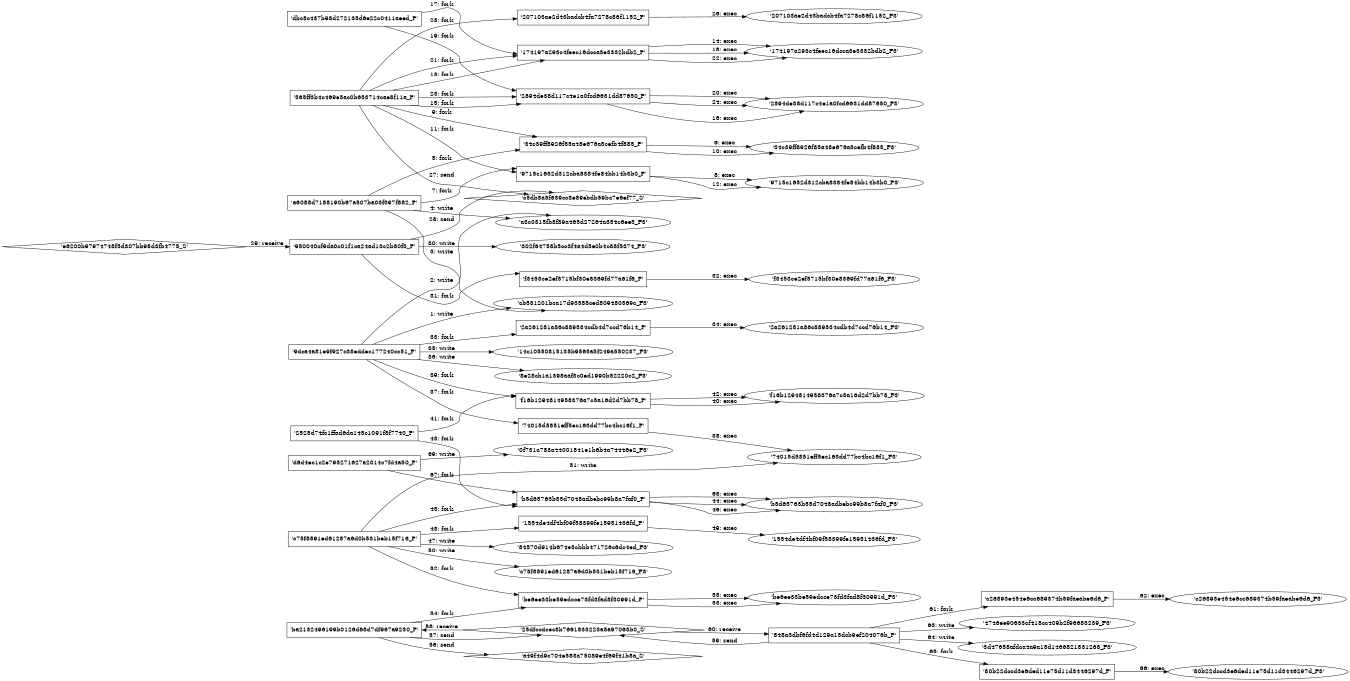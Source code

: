 digraph "D:\Learning\Paper\apt\基于CTI的攻击预警\Dataset\攻击图\ASGfromALLCTI\Cryptominers, ransomware among top malware in IR engagements in Q4.dot" {
rankdir="LR"
size="9"
fixedsize="false"
splines="true"
nodesep=0.3
ranksep=0
fontsize=10
overlap="scalexy"
engine= "neato"
	"'cb531201bca17d93588ced809480569c_F3'" [node_type=file shape=ellipse]
	"'9dca4a81e9f927c38eddec177240cc51_P'" [node_type=Process shape=box]
	"'9dca4a81e9f927c38eddec177240cc51_P'" -> "'cb531201bca17d93588ced809480569c_F3'" [label="1: write"]
	"'a3c0315fb8f89a465d27264a354c6ee5_F3'" [node_type=file shape=ellipse]
	"'9dca4a81e9f927c38eddec177240cc51_P'" [node_type=Process shape=box]
	"'9dca4a81e9f927c38eddec177240cc51_P'" -> "'a3c0315fb8f89a465d27264a354c6ee5_F3'" [label="2: write"]
	"'cb531201bca17d93588ced809480569c_F3'" [node_type=file shape=ellipse]
	"'a6088d7188190b67a507ba03f397f882_P'" [node_type=Process shape=box]
	"'a6088d7188190b67a507ba03f397f882_P'" -> "'cb531201bca17d93588ced809480569c_F3'" [label="3: write"]
	"'a3c0315fb8f89a465d27264a354c6ee5_F3'" [node_type=file shape=ellipse]
	"'a6088d7188190b67a507ba03f397f882_P'" [node_type=Process shape=box]
	"'a6088d7188190b67a507ba03f397f882_P'" -> "'a3c0315fb8f89a465d27264a354c6ee5_F3'" [label="4: write"]
	"'a6088d7188190b67a507ba03f397f882_P'" [node_type=Process shape=box]
	"'34c39ff8926f85a48e676a5cefb4f885_P'" [node_type=Process shape=box]
	"'a6088d7188190b67a507ba03f397f882_P'" -> "'34c39ff8926f85a48e676a5cefb4f885_P'" [label="5: fork"]
	"'34c39ff8926f85a48e676a5cefb4f885_P'" [node_type=Process shape=box]
	"'34c39ff8926f85a48e676a5cefb4f885_F3'" [node_type=File shape=ellipse]
	"'34c39ff8926f85a48e676a5cefb4f885_P'" -> "'34c39ff8926f85a48e676a5cefb4f885_F3'" [label="6: exec"]
	"'a6088d7188190b67a507ba03f397f882_P'" [node_type=Process shape=box]
	"'9715c1652d312cba8384fe84bb14b3b0_P'" [node_type=Process shape=box]
	"'a6088d7188190b67a507ba03f397f882_P'" -> "'9715c1652d312cba8384fe84bb14b3b0_P'" [label="7: fork"]
	"'9715c1652d312cba8384fe84bb14b3b0_P'" [node_type=Process shape=box]
	"'9715c1652d312cba8384fe84bb14b3b0_F3'" [node_type=File shape=ellipse]
	"'9715c1652d312cba8384fe84bb14b3b0_P'" -> "'9715c1652d312cba8384fe84bb14b3b0_F3'" [label="8: exec"]
	"'565ff3b4c469e5ac0b653714cae8f11a_P'" [node_type=Process shape=box]
	"'34c39ff8926f85a48e676a5cefb4f885_P'" [node_type=Process shape=box]
	"'565ff3b4c469e5ac0b653714cae8f11a_P'" -> "'34c39ff8926f85a48e676a5cefb4f885_P'" [label="9: fork"]
	"'34c39ff8926f85a48e676a5cefb4f885_P'" [node_type=Process shape=box]
	"'34c39ff8926f85a48e676a5cefb4f885_F3'" [node_type=File shape=ellipse]
	"'34c39ff8926f85a48e676a5cefb4f885_P'" -> "'34c39ff8926f85a48e676a5cefb4f885_F3'" [label="10: exec"]
	"'565ff3b4c469e5ac0b653714cae8f11a_P'" [node_type=Process shape=box]
	"'9715c1652d312cba8384fe84bb14b3b0_P'" [node_type=Process shape=box]
	"'565ff3b4c469e5ac0b653714cae8f11a_P'" -> "'9715c1652d312cba8384fe84bb14b3b0_P'" [label="11: fork"]
	"'9715c1652d312cba8384fe84bb14b3b0_P'" [node_type=Process shape=box]
	"'9715c1652d312cba8384fe84bb14b3b0_F3'" [node_type=File shape=ellipse]
	"'9715c1652d312cba8384fe84bb14b3b0_P'" -> "'9715c1652d312cba8384fe84bb14b3b0_F3'" [label="12: exec"]
	"'565ff3b4c469e5ac0b653714cae8f11a_P'" [node_type=Process shape=box]
	"'174197a293c4feec16dcca3e3332bdb2_P'" [node_type=Process shape=box]
	"'565ff3b4c469e5ac0b653714cae8f11a_P'" -> "'174197a293c4feec16dcca3e3332bdb2_P'" [label="13: fork"]
	"'174197a293c4feec16dcca3e3332bdb2_P'" [node_type=Process shape=box]
	"'174197a293c4feec16dcca3e3332bdb2_F3'" [node_type=File shape=ellipse]
	"'174197a293c4feec16dcca3e3332bdb2_P'" -> "'174197a293c4feec16dcca3e3332bdb2_F3'" [label="14: exec"]
	"'565ff3b4c469e5ac0b653714cae8f11a_P'" [node_type=Process shape=box]
	"'2894de38d117c4e1a0fcd6631dd87650_P'" [node_type=Process shape=box]
	"'565ff3b4c469e5ac0b653714cae8f11a_P'" -> "'2894de38d117c4e1a0fcd6631dd87650_P'" [label="15: fork"]
	"'2894de38d117c4e1a0fcd6631dd87650_P'" [node_type=Process shape=box]
	"'2894de38d117c4e1a0fcd6631dd87650_F3'" [node_type=File shape=ellipse]
	"'2894de38d117c4e1a0fcd6631dd87650_P'" -> "'2894de38d117c4e1a0fcd6631dd87650_F3'" [label="16: exec"]
	"'dbc8c437b98d272135d6e22c0411aeed_P'" [node_type=Process shape=box]
	"'174197a293c4feec16dcca3e3332bdb2_P'" [node_type=Process shape=box]
	"'dbc8c437b98d272135d6e22c0411aeed_P'" -> "'174197a293c4feec16dcca3e3332bdb2_P'" [label="17: fork"]
	"'174197a293c4feec16dcca3e3332bdb2_P'" [node_type=Process shape=box]
	"'174197a293c4feec16dcca3e3332bdb2_F3'" [node_type=File shape=ellipse]
	"'174197a293c4feec16dcca3e3332bdb2_P'" -> "'174197a293c4feec16dcca3e3332bdb2_F3'" [label="18: exec"]
	"'dbc8c437b98d272135d6e22c0411aeed_P'" [node_type=Process shape=box]
	"'2894de38d117c4e1a0fcd6631dd87650_P'" [node_type=Process shape=box]
	"'dbc8c437b98d272135d6e22c0411aeed_P'" -> "'2894de38d117c4e1a0fcd6631dd87650_P'" [label="19: fork"]
	"'2894de38d117c4e1a0fcd6631dd87650_P'" [node_type=Process shape=box]
	"'2894de38d117c4e1a0fcd6631dd87650_F3'" [node_type=File shape=ellipse]
	"'2894de38d117c4e1a0fcd6631dd87650_P'" -> "'2894de38d117c4e1a0fcd6631dd87650_F3'" [label="20: exec"]
	"'565ff3b4c469e5ac0b653714cae8f11a_P'" [node_type=Process shape=box]
	"'174197a293c4feec16dcca3e3332bdb2_P'" [node_type=Process shape=box]
	"'565ff3b4c469e5ac0b653714cae8f11a_P'" -> "'174197a293c4feec16dcca3e3332bdb2_P'" [label="21: fork"]
	"'174197a293c4feec16dcca3e3332bdb2_P'" [node_type=Process shape=box]
	"'174197a293c4feec16dcca3e3332bdb2_F3'" [node_type=File shape=ellipse]
	"'174197a293c4feec16dcca3e3332bdb2_P'" -> "'174197a293c4feec16dcca3e3332bdb2_F3'" [label="22: exec"]
	"'565ff3b4c469e5ac0b653714cae8f11a_P'" [node_type=Process shape=box]
	"'2894de38d117c4e1a0fcd6631dd87650_P'" [node_type=Process shape=box]
	"'565ff3b4c469e5ac0b653714cae8f11a_P'" -> "'2894de38d117c4e1a0fcd6631dd87650_P'" [label="23: fork"]
	"'2894de38d117c4e1a0fcd6631dd87650_P'" [node_type=Process shape=box]
	"'2894de38d117c4e1a0fcd6631dd87650_F3'" [node_type=File shape=ellipse]
	"'2894de38d117c4e1a0fcd6631dd87650_P'" -> "'2894de38d117c4e1a0fcd6631dd87650_F3'" [label="24: exec"]
	"'565ff3b4c469e5ac0b653714cae8f11a_P'" [node_type=Process shape=box]
	"'207103ae2d43badcb4fa7278c86f1152_P'" [node_type=Process shape=box]
	"'565ff3b4c469e5ac0b653714cae8f11a_P'" -> "'207103ae2d43badcb4fa7278c86f1152_P'" [label="25: fork"]
	"'207103ae2d43badcb4fa7278c86f1152_P'" [node_type=Process shape=box]
	"'207103ae2d43badcb4fa7278c86f1152_F3'" [node_type=File shape=ellipse]
	"'207103ae2d43badcb4fa7278c86f1152_P'" -> "'207103ae2d43badcb4fa7278c86f1152_F3'" [label="26: exec"]
	"'c5db8a5f639cc8e89ebdb59bc7e6ef77_S'" [node_type=Socket shape=diamond]
	"'565ff3b4c469e5ac0b653714cae8f11a_P'" [node_type=Process shape=box]
	"'565ff3b4c469e5ac0b653714cae8f11a_P'" -> "'c5db8a5f639cc8e89ebdb59bc7e6ef77_S'" [label="27: send"]
	"'c5db8a5f639cc8e89ebdb59bc7e6ef77_S'" [node_type=Socket shape=diamond]
	"'950040cf9da0c01f1ca24ad13c2b80f3_P'" [node_type=Process shape=box]
	"'950040cf9da0c01f1ca24ad13c2b80f3_P'" -> "'c5db8a5f639cc8e89ebdb59bc7e6ef77_S'" [label="28: send"]
	"'950040cf9da0c01f1ca24ad13c2b80f3_P'" [node_type=Process shape=box]
	"'e6200b97974748f5d307bb98d3fb4775_S'" [node_type=Socket shape=diamond]
	"'e6200b97974748f5d307bb98d3fb4775_S'" -> "'950040cf9da0c01f1ca24ad13c2b80f3_P'" [label="29: receive"]
	"'302f64758b5cc3f4a4d5e0b4c88f5374_F3'" [node_type=file shape=ellipse]
	"'950040cf9da0c01f1ca24ad13c2b80f3_P'" [node_type=Process shape=box]
	"'950040cf9da0c01f1ca24ad13c2b80f3_P'" -> "'302f64758b5cc3f4a4d5e0b4c88f5374_F3'" [label="30: write"]
	"'950040cf9da0c01f1ca24ad13c2b80f3_P'" [node_type=Process shape=box]
	"'f3453ce2ef5715bf30e8369fd77a61f6_P'" [node_type=Process shape=box]
	"'950040cf9da0c01f1ca24ad13c2b80f3_P'" -> "'f3453ce2ef5715bf30e8369fd77a61f6_P'" [label="31: fork"]
	"'f3453ce2ef5715bf30e8369fd77a61f6_P'" [node_type=Process shape=box]
	"'f3453ce2ef5715bf30e8369fd77a61f6_F3'" [node_type=File shape=ellipse]
	"'f3453ce2ef5715bf30e8369fd77a61f6_P'" -> "'f3453ce2ef5715bf30e8369fd77a61f6_F3'" [label="32: exec"]
	"'9dca4a81e9f927c38eddec177240cc51_P'" [node_type=Process shape=box]
	"'2a261281a86c889534cdb4d7ccd76b14_P'" [node_type=Process shape=box]
	"'9dca4a81e9f927c38eddec177240cc51_P'" -> "'2a261281a86c889534cdb4d7ccd76b14_P'" [label="33: fork"]
	"'2a261281a86c889534cdb4d7ccd76b14_P'" [node_type=Process shape=box]
	"'2a261281a86c889534cdb4d7ccd76b14_F3'" [node_type=File shape=ellipse]
	"'2a261281a86c889534cdb4d7ccd76b14_P'" -> "'2a261281a86c889534cdb4d7ccd76b14_F3'" [label="34: exec"]
	"'14c10550815135b9565a5f249a550237_F3'" [node_type=file shape=ellipse]
	"'9dca4a81e9f927c38eddec177240cc51_P'" [node_type=Process shape=box]
	"'9dca4a81e9f927c38eddec177240cc51_P'" -> "'14c10550815135b9565a5f249a550237_F3'" [label="35: write"]
	"'8e28cb1a1398aaf3c0ed1990b52220c2_F3'" [node_type=file shape=ellipse]
	"'9dca4a81e9f927c38eddec177240cc51_P'" [node_type=Process shape=box]
	"'9dca4a81e9f927c38eddec177240cc51_P'" -> "'8e28cb1a1398aaf3c0ed1990b52220c2_F3'" [label="36: write"]
	"'9dca4a81e9f927c38eddec177240cc51_P'" [node_type=Process shape=box]
	"'74015d5851eff5ec163dd77bc4bc16f1_P'" [node_type=Process shape=box]
	"'9dca4a81e9f927c38eddec177240cc51_P'" -> "'74015d5851eff5ec163dd77bc4bc16f1_P'" [label="37: fork"]
	"'74015d5851eff5ec163dd77bc4bc16f1_P'" [node_type=Process shape=box]
	"'74015d5851eff5ec163dd77bc4bc16f1_F3'" [node_type=File shape=ellipse]
	"'74015d5851eff5ec163dd77bc4bc16f1_P'" -> "'74015d5851eff5ec163dd77bc4bc16f1_F3'" [label="38: exec"]
	"'9dca4a81e9f927c38eddec177240cc51_P'" [node_type=Process shape=box]
	"'f16b1294814958376a7c5a16d2d7bb78_P'" [node_type=Process shape=box]
	"'9dca4a81e9f927c38eddec177240cc51_P'" -> "'f16b1294814958376a7c5a16d2d7bb78_P'" [label="39: fork"]
	"'f16b1294814958376a7c5a16d2d7bb78_P'" [node_type=Process shape=box]
	"'f16b1294814958376a7c5a16d2d7bb78_F3'" [node_type=File shape=ellipse]
	"'f16b1294814958376a7c5a16d2d7bb78_P'" -> "'f16b1294814958376a7c5a16d2d7bb78_F3'" [label="40: exec"]
	"'2525d74fc1ffad6da145c1091f8f7740_P'" [node_type=Process shape=box]
	"'f16b1294814958376a7c5a16d2d7bb78_P'" [node_type=Process shape=box]
	"'2525d74fc1ffad6da145c1091f8f7740_P'" -> "'f16b1294814958376a7c5a16d2d7bb78_P'" [label="41: fork"]
	"'f16b1294814958376a7c5a16d2d7bb78_P'" [node_type=Process shape=box]
	"'f16b1294814958376a7c5a16d2d7bb78_F3'" [node_type=File shape=ellipse]
	"'f16b1294814958376a7c5a16d2d7bb78_P'" -> "'f16b1294814958376a7c5a16d2d7bb78_F3'" [label="42: exec"]
	"'2525d74fc1ffad6da145c1091f8f7740_P'" [node_type=Process shape=box]
	"'b5d65763b55d7048adbebc99b8a7faf0_P'" [node_type=Process shape=box]
	"'2525d74fc1ffad6da145c1091f8f7740_P'" -> "'b5d65763b55d7048adbebc99b8a7faf0_P'" [label="43: fork"]
	"'b5d65763b55d7048adbebc99b8a7faf0_P'" [node_type=Process shape=box]
	"'b5d65763b55d7048adbebc99b8a7faf0_F3'" [node_type=File shape=ellipse]
	"'b5d65763b55d7048adbebc99b8a7faf0_P'" -> "'b5d65763b55d7048adbebc99b8a7faf0_F3'" [label="44: exec"]
	"'c75f8891ed61287a6d0b531beb15f716_P'" [node_type=Process shape=box]
	"'b5d65763b55d7048adbebc99b8a7faf0_P'" [node_type=Process shape=box]
	"'c75f8891ed61287a6d0b531beb15f716_P'" -> "'b5d65763b55d7048adbebc99b8a7faf0_P'" [label="45: fork"]
	"'b5d65763b55d7048adbebc99b8a7faf0_P'" [node_type=Process shape=box]
	"'b5d65763b55d7048adbebc99b8a7faf0_F3'" [node_type=File shape=ellipse]
	"'b5d65763b55d7048adbebc99b8a7faf0_P'" -> "'b5d65763b55d7048adbebc99b8a7faf0_F3'" [label="46: exec"]
	"'84570d914b674e5cbbb471726c6dc4ed_F3'" [node_type=file shape=ellipse]
	"'c75f8891ed61287a6d0b531beb15f716_P'" [node_type=Process shape=box]
	"'c75f8891ed61287a6d0b531beb15f716_P'" -> "'84570d914b674e5cbbb471726c6dc4ed_F3'" [label="47: write"]
	"'c75f8891ed61287a6d0b531beb15f716_P'" [node_type=Process shape=box]
	"'1554de4df4bf09f58399fe15951436fd_P'" [node_type=Process shape=box]
	"'c75f8891ed61287a6d0b531beb15f716_P'" -> "'1554de4df4bf09f58399fe15951436fd_P'" [label="48: fork"]
	"'1554de4df4bf09f58399fe15951436fd_P'" [node_type=Process shape=box]
	"'1554de4df4bf09f58399fe15951436fd_F3'" [node_type=File shape=ellipse]
	"'1554de4df4bf09f58399fe15951436fd_P'" -> "'1554de4df4bf09f58399fe15951436fd_F3'" [label="49: exec"]
	"'c75f8891ed61287a6d0b531beb15f716_F3'" [node_type=file shape=ellipse]
	"'c75f8891ed61287a6d0b531beb15f716_P'" [node_type=Process shape=box]
	"'c75f8891ed61287a6d0b531beb15f716_P'" -> "'c75f8891ed61287a6d0b531beb15f716_F3'" [label="50: write"]
	"'74015d5851eff5ec163dd77bc4bc16f1_F3'" [node_type=file shape=ellipse]
	"'c75f8891ed61287a6d0b531beb15f716_P'" [node_type=Process shape=box]
	"'c75f8891ed61287a6d0b531beb15f716_P'" -> "'74015d5851eff5ec163dd77bc4bc16f1_F3'" [label="51: write"]
	"'c75f8891ed61287a6d0b531beb15f716_P'" [node_type=Process shape=box]
	"'be6ee33be59edcce73fd3fad8f30991d_P'" [node_type=Process shape=box]
	"'c75f8891ed61287a6d0b531beb15f716_P'" -> "'be6ee33be59edcce73fd3fad8f30991d_P'" [label="52: fork"]
	"'be6ee33be59edcce73fd3fad8f30991d_P'" [node_type=Process shape=box]
	"'be6ee33be59edcce73fd3fad8f30991d_F3'" [node_type=File shape=ellipse]
	"'be6ee33be59edcce73fd3fad8f30991d_P'" -> "'be6ee33be59edcce73fd3fad8f30991d_F3'" [label="53: exec"]
	"'ba2132496199b0126d68d7df967a9230_P'" [node_type=Process shape=box]
	"'be6ee33be59edcce73fd3fad8f30991d_P'" [node_type=Process shape=box]
	"'ba2132496199b0126d68d7df967a9230_P'" -> "'be6ee33be59edcce73fd3fad8f30991d_P'" [label="54: fork"]
	"'be6ee33be59edcce73fd3fad8f30991d_P'" [node_type=Process shape=box]
	"'be6ee33be59edcce73fd3fad8f30991d_F3'" [node_type=File shape=ellipse]
	"'be6ee33be59edcce73fd3fad8f30991d_P'" -> "'be6ee33be59edcce73fd3fad8f30991d_F3'" [label="55: exec"]
	"'a49f4d9c704e583a75089e4f69f41b8a_S'" [node_type=Socket shape=diamond]
	"'ba2132496199b0126d68d7df967a9230_P'" [node_type=Process shape=box]
	"'ba2132496199b0126d68d7df967a9230_P'" -> "'a49f4d9c704e583a75089e4f69f41b8a_S'" [label="56: send"]
	"'25dfccdcec8b7661833223a5a97063b0_S'" [node_type=Socket shape=diamond]
	"'ba2132496199b0126d68d7df967a9230_P'" [node_type=Process shape=box]
	"'ba2132496199b0126d68d7df967a9230_P'" -> "'25dfccdcec8b7661833223a5a97063b0_S'" [label="57: send"]
	"'25dfccdcec8b7661833223a5a97063b0_S'" -> "'ba2132496199b0126d68d7df967a9230_P'" [label="58: receive"]
	"'25dfccdcec8b7661833223a5a97063b0_S'" [node_type=Socket shape=diamond]
	"'848a3dbf6fd4d129a15dcb9ef204076b_P'" [node_type=Process shape=box]
	"'848a3dbf6fd4d129a15dcb9ef204076b_P'" -> "'25dfccdcec8b7661833223a5a97063b0_S'" [label="59: send"]
	"'25dfccdcec8b7661833223a5a97063b0_S'" -> "'848a3dbf6fd4d129a15dcb9ef204076b_P'" [label="60: receive"]
	"'848a3dbf6fd4d129a15dcb9ef204076b_P'" [node_type=Process shape=box]
	"'c26893e454e6cc689374b59faeabe6d6_P'" [node_type=Process shape=box]
	"'848a3dbf6fd4d129a15dcb9ef204076b_P'" -> "'c26893e454e6cc689374b59faeabe6d6_P'" [label="61: fork"]
	"'c26893e454e6cc689374b59faeabe6d6_P'" [node_type=Process shape=box]
	"'c26893e454e6cc689374b59faeabe6d6_F3'" [node_type=File shape=ellipse]
	"'c26893e454e6cc689374b59faeabe6d6_P'" -> "'c26893e454e6cc689374b59faeabe6d6_F3'" [label="62: exec"]
	"'4746ee90633cf418cc409b2f96683239_F3'" [node_type=file shape=ellipse]
	"'848a3dbf6fd4d129a15dcb9ef204076b_P'" [node_type=Process shape=box]
	"'848a3dbf6fd4d129a15dcb9ef204076b_P'" -> "'4746ee90633cf418cc409b2f96683239_F3'" [label="63: write"]
	"'3d47658afdca4a9a18d1466821831268_F3'" [node_type=file shape=ellipse]
	"'848a3dbf6fd4d129a15dcb9ef204076b_P'" [node_type=Process shape=box]
	"'848a3dbf6fd4d129a15dcb9ef204076b_P'" -> "'3d47658afdca4a9a18d1466821831268_F3'" [label="64: write"]
	"'848a3dbf6fd4d129a15dcb9ef204076b_P'" [node_type=Process shape=box]
	"'80b22dccd3e6ded11e75d11d3446297d_P'" [node_type=Process shape=box]
	"'848a3dbf6fd4d129a15dcb9ef204076b_P'" -> "'80b22dccd3e6ded11e75d11d3446297d_P'" [label="65: fork"]
	"'80b22dccd3e6ded11e75d11d3446297d_P'" [node_type=Process shape=box]
	"'80b22dccd3e6ded11e75d11d3446297d_F3'" [node_type=File shape=ellipse]
	"'80b22dccd3e6ded11e75d11d3446297d_P'" -> "'80b22dccd3e6ded11e75d11d3446297d_F3'" [label="66: exec"]
	"'d6d4ec1c2e795271627a2014c7fd4a50_P'" [node_type=Process shape=box]
	"'b5d65763b55d7048adbebc99b8a7faf0_P'" [node_type=Process shape=box]
	"'d6d4ec1c2e795271627a2014c7fd4a50_P'" -> "'b5d65763b55d7048adbebc99b8a7faf0_P'" [label="67: fork"]
	"'b5d65763b55d7048adbebc99b8a7faf0_P'" [node_type=Process shape=box]
	"'b5d65763b55d7048adbebc99b8a7faf0_F3'" [node_type=File shape=ellipse]
	"'b5d65763b55d7048adbebc99b8a7faf0_P'" -> "'b5d65763b55d7048adbebc99b8a7faf0_F3'" [label="68: exec"]
	"'0f731a783a44001841e1b6b4a74446e2_F3'" [node_type=file shape=ellipse]
	"'d6d4ec1c2e795271627a2014c7fd4a50_P'" [node_type=Process shape=box]
	"'d6d4ec1c2e795271627a2014c7fd4a50_P'" -> "'0f731a783a44001841e1b6b4a74446e2_F3'" [label="69: write"]
}
